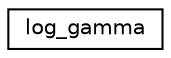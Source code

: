 digraph "Graphical Class Hierarchy"
{
  edge [fontname="Helvetica",fontsize="10",labelfontname="Helvetica",labelfontsize="10"];
  node [fontname="Helvetica",fontsize="10",shape=record];
  rankdir="LR";
  Node0 [label="log_gamma",height=0.2,width=0.4,color="black", fillcolor="white", style="filled",URL="$classlog__gamma.html"];
}

